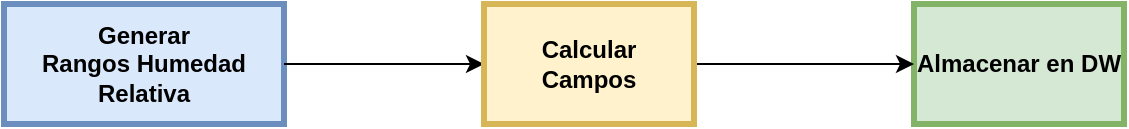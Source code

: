 <mxfile pages="1" version="11.2.5" type="device"><diagram name="Page-1" id="c7558073-3199-34d8-9f00-42111426c3f3"><mxGraphModel dx="786" dy="582" grid="1" gridSize="10" guides="1" tooltips="1" connect="1" arrows="1" fold="1" page="1" pageScale="1" pageWidth="826" pageHeight="1169" background="#ffffff" math="0" shadow="0"><root><mxCell id="0"/><mxCell id="1" parent="0"/><mxCell id="7tG3YSEEBYGtA4b4q2yU-6" value="Generar&#10;Rangos Humedad Relativa" style="whiteSpace=wrap;align=center;verticalAlign=middle;fontStyle=1;strokeWidth=3;fillColor=#dae8fc;strokeColor=#6c8ebf;" parent="1" vertex="1"><mxGeometry x="90" y="290" width="140" height="60" as="geometry"/></mxCell><mxCell id="7tG3YSEEBYGtA4b4q2yU-7" value="Almacenar en DW" style="whiteSpace=wrap;align=center;verticalAlign=middle;fontStyle=1;strokeWidth=3;fillColor=#d5e8d4;strokeColor=#82b366;" parent="1" vertex="1"><mxGeometry x="545" y="290" width="105" height="60" as="geometry"/></mxCell><mxCell id="7tG3YSEEBYGtA4b4q2yU-8" style="edgeStyle=orthogonalEdgeStyle;rounded=0;orthogonalLoop=1;jettySize=auto;html=1;exitX=1;exitY=0.5;exitDx=0;exitDy=0;entryX=0;entryY=0.5;entryDx=0;entryDy=0;" parent="1" source="7tG3YSEEBYGtA4b4q2yU-6" target="7tG3YSEEBYGtA4b4q2yU-10" edge="1"><mxGeometry relative="1" as="geometry"><mxPoint x="360" y="320" as="sourcePoint"/></mxGeometry></mxCell><mxCell id="7tG3YSEEBYGtA4b4q2yU-9" style="edgeStyle=orthogonalEdgeStyle;rounded=0;orthogonalLoop=1;jettySize=auto;html=1;exitX=1;exitY=0.5;exitDx=0;exitDy=0;entryX=0;entryY=0.5;entryDx=0;entryDy=0;" parent="1" source="7tG3YSEEBYGtA4b4q2yU-10" target="7tG3YSEEBYGtA4b4q2yU-7" edge="1"><mxGeometry relative="1" as="geometry"/></mxCell><mxCell id="7tG3YSEEBYGtA4b4q2yU-10" value="Calcular&#10;Campos" style="whiteSpace=wrap;align=center;verticalAlign=middle;fontStyle=1;strokeWidth=3;fillColor=#fff2cc;strokeColor=#d6b656;" parent="1" vertex="1"><mxGeometry x="330" y="290" width="105" height="60" as="geometry"/></mxCell></root></mxGraphModel></diagram></mxfile>